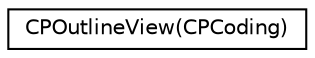 digraph "Graphical Class Hierarchy"
{
  edge [fontname="Helvetica",fontsize="10",labelfontname="Helvetica",labelfontsize="10"];
  node [fontname="Helvetica",fontsize="10",shape=record];
  rankdir="LR";
  Node1 [label="CPOutlineView(CPCoding)",height=0.2,width=0.4,color="black", fillcolor="white", style="filled",URL="$category_c_p_outline_view_07_c_p_coding_08.html"];
}
